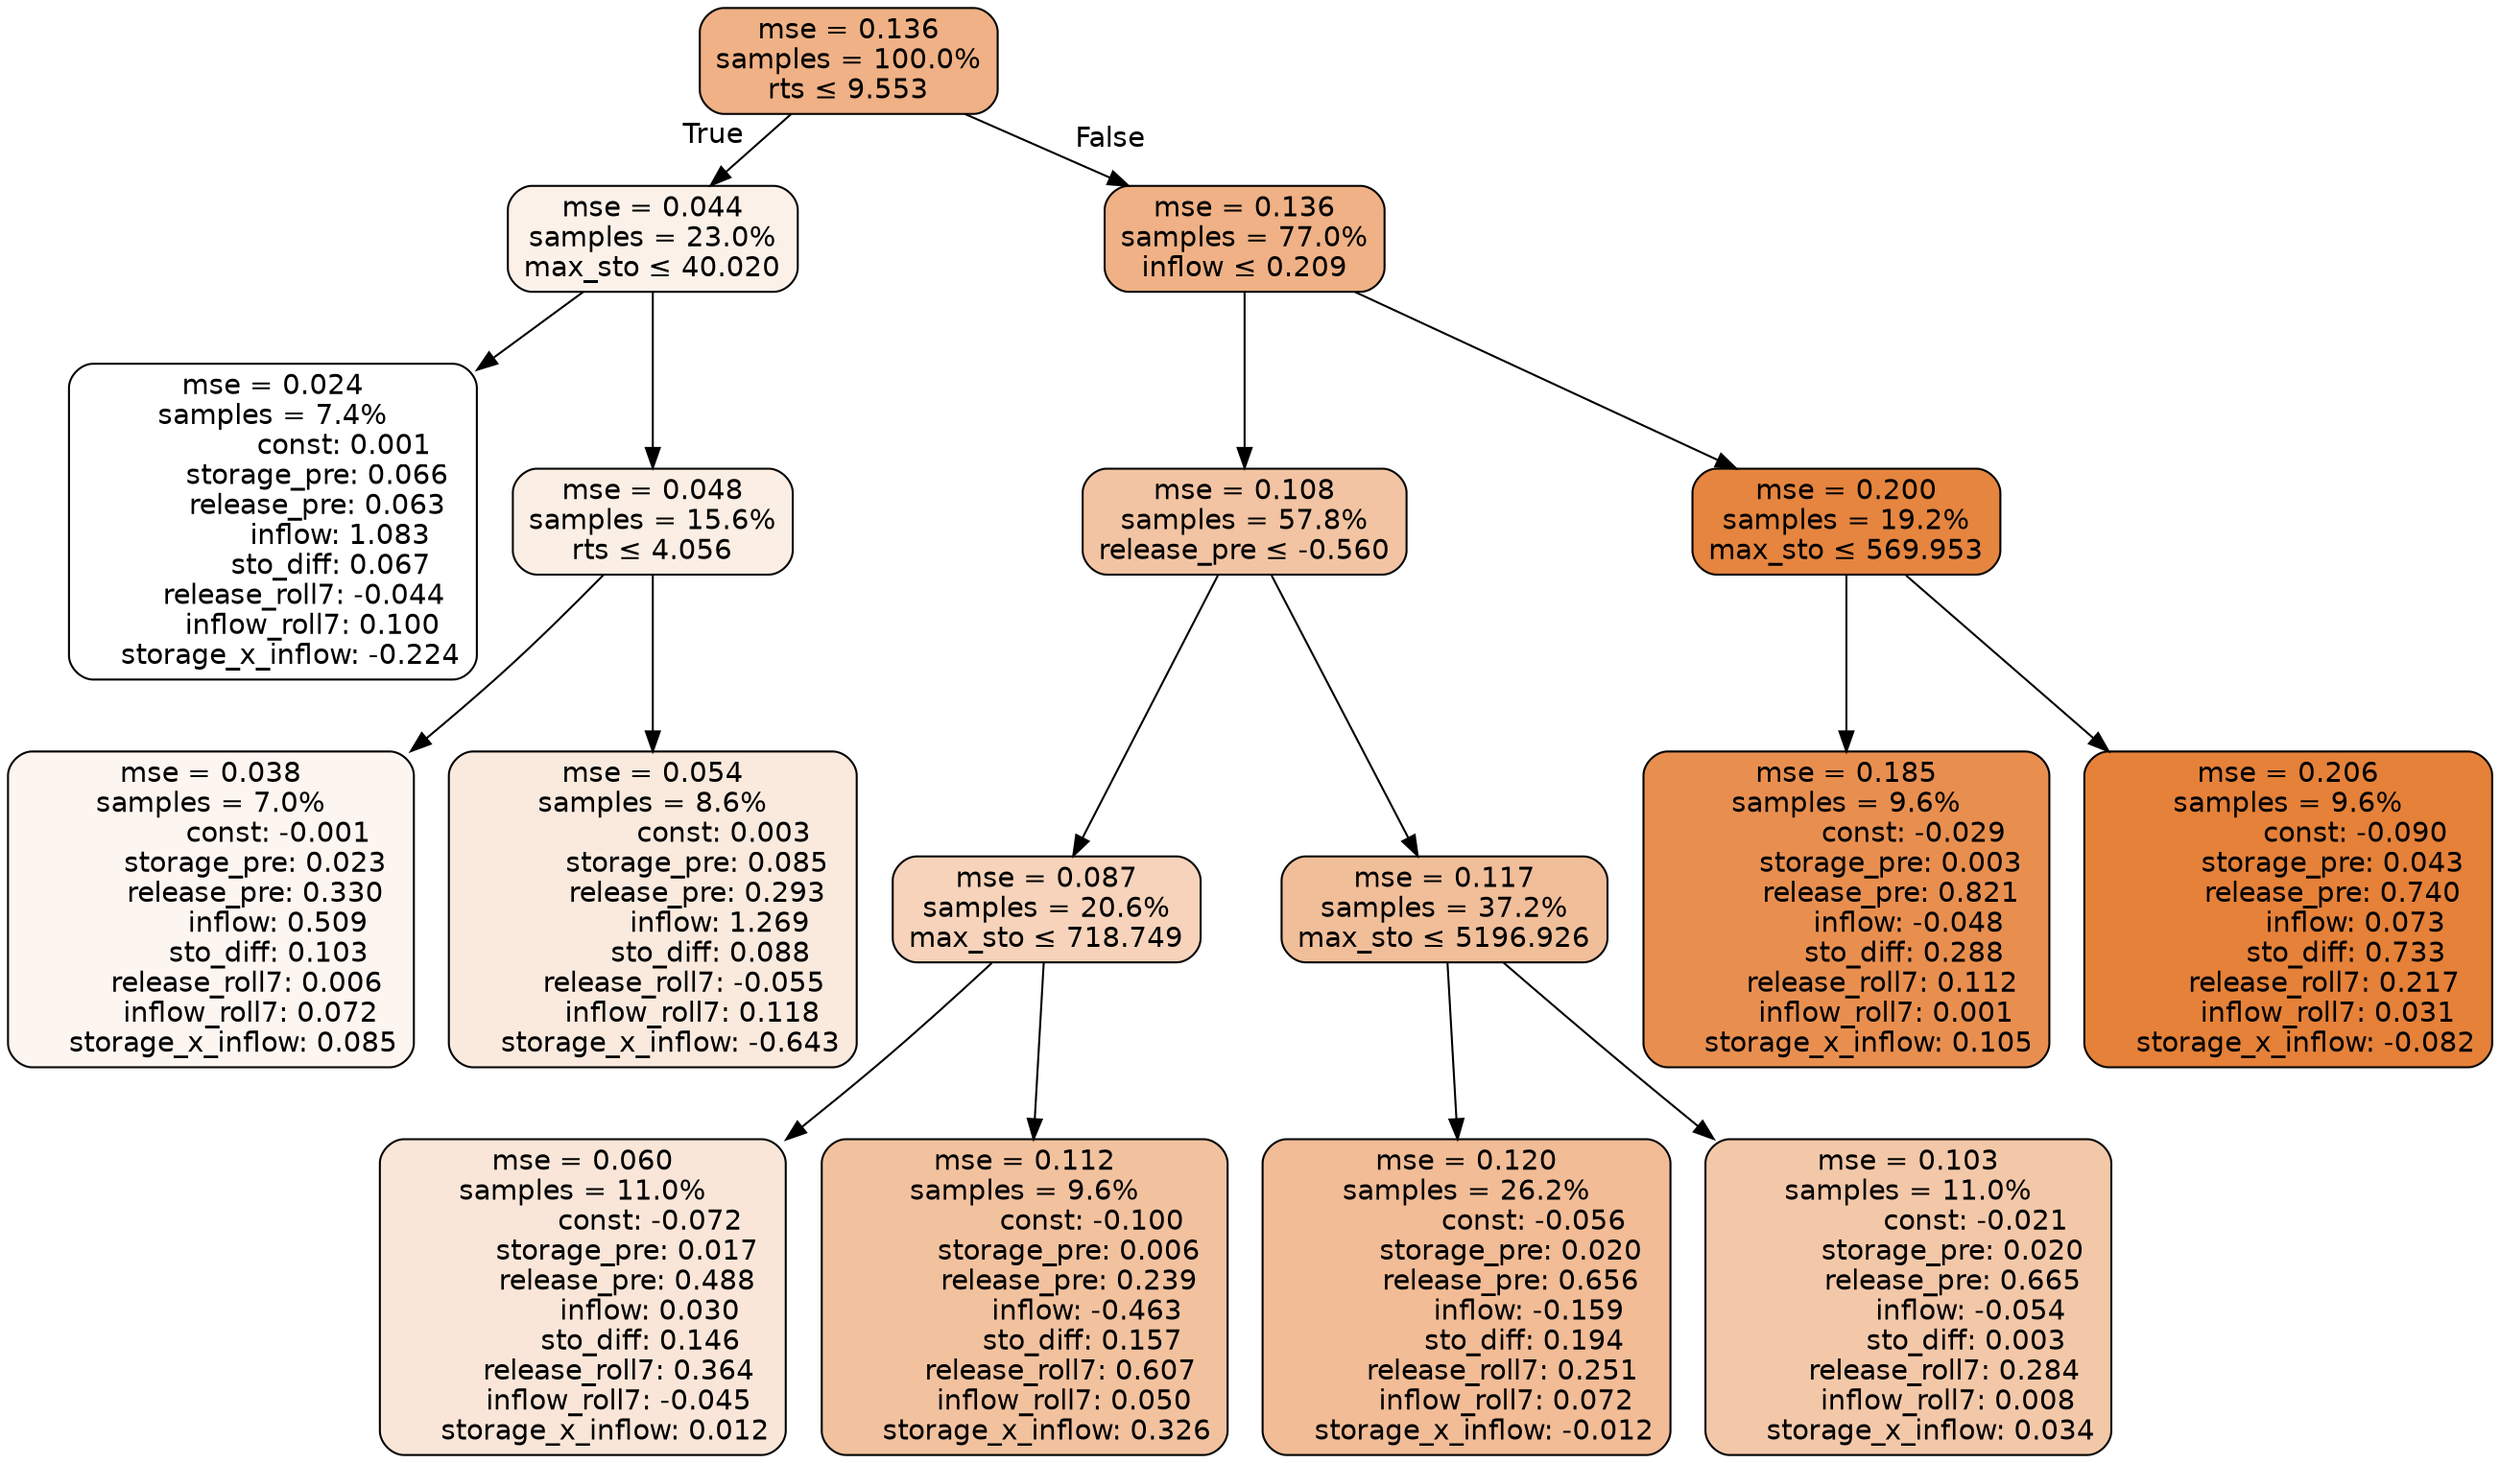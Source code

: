 digraph tree {
bgcolor="transparent"
node [shape=rectangle, style="filled, rounded", color="black", fontname=helvetica] ;
edge [fontname=helvetica] ;
	"0" [label="mse = 0.136
samples = 100.0%
rts &le; 9.553", fillcolor="#efb185"]
	"1" [label="mse = 0.044
samples = 23.0%
max_sto &le; 40.020", fillcolor="#fcf1e9"]
	"2" [label="mse = 0.024
samples = 7.4%
                const: 0.001
          storage_pre: 0.066
          release_pre: 0.063
               inflow: 1.083
             sto_diff: 0.067
       release_roll7: -0.044
         inflow_roll7: 0.100
    storage_x_inflow: -0.224", fillcolor="#ffffff"]
	"3" [label="mse = 0.048
samples = 15.6%
rts &le; 4.056", fillcolor="#fbeee4"]
	"4" [label="mse = 0.038
samples = 7.0%
               const: -0.001
          storage_pre: 0.023
          release_pre: 0.330
               inflow: 0.509
             sto_diff: 0.103
        release_roll7: 0.006
         inflow_roll7: 0.072
     storage_x_inflow: 0.085", fillcolor="#fdf5f0"]
	"5" [label="mse = 0.054
samples = 8.6%
                const: 0.003
          storage_pre: 0.085
          release_pre: 0.293
               inflow: 1.269
             sto_diff: 0.088
       release_roll7: -0.055
         inflow_roll7: 0.118
    storage_x_inflow: -0.643", fillcolor="#faeade"]
	"6" [label="mse = 0.136
samples = 77.0%
inflow &le; 0.209", fillcolor="#efb185"]
	"7" [label="mse = 0.108
samples = 57.8%
release_pre &le; -0.560", fillcolor="#f2c4a3"]
	"8" [label="mse = 0.087
samples = 20.6%
max_sto &le; 718.749", fillcolor="#f6d3ba"]
	"9" [label="mse = 0.060
samples = 11.0%
               const: -0.072
          storage_pre: 0.017
          release_pre: 0.488
               inflow: 0.030
             sto_diff: 0.146
        release_roll7: 0.364
        inflow_roll7: -0.045
     storage_x_inflow: 0.012", fillcolor="#f9e6d8"]
	"10" [label="mse = 0.112
samples = 9.6%
               const: -0.100
          storage_pre: 0.006
          release_pre: 0.239
              inflow: -0.463
             sto_diff: 0.157
        release_roll7: 0.607
         inflow_roll7: 0.050
     storage_x_inflow: 0.326", fillcolor="#f2c29f"]
	"11" [label="mse = 0.117
samples = 37.2%
max_sto &le; 5196.926", fillcolor="#f1be9a"]
	"12" [label="mse = 0.120
samples = 26.2%
               const: -0.056
          storage_pre: 0.020
          release_pre: 0.656
              inflow: -0.159
             sto_diff: 0.194
        release_roll7: 0.251
         inflow_roll7: 0.072
    storage_x_inflow: -0.012", fillcolor="#f1bc96"]
	"13" [label="mse = 0.103
samples = 11.0%
               const: -0.021
          storage_pre: 0.020
          release_pre: 0.665
              inflow: -0.054
             sto_diff: 0.003
        release_roll7: 0.284
         inflow_roll7: 0.008
     storage_x_inflow: 0.034", fillcolor="#f3c8a9"]
	"14" [label="mse = 0.200
samples = 19.2%
max_sto &le; 569.953", fillcolor="#e5853f"]
	"15" [label="mse = 0.185
samples = 9.6%
               const: -0.029
          storage_pre: 0.003
          release_pre: 0.821
              inflow: -0.048
             sto_diff: 0.288
        release_roll7: 0.112
         inflow_roll7: 0.001
     storage_x_inflow: 0.105", fillcolor="#e88f50"]
	"16" [label="mse = 0.206
samples = 9.6%
               const: -0.090
          storage_pre: 0.043
          release_pre: 0.740
               inflow: 0.073
             sto_diff: 0.733
        release_roll7: 0.217
         inflow_roll7: 0.031
    storage_x_inflow: -0.082", fillcolor="#e58139"]

	"0" -> "1" [labeldistance=2.5, labelangle=45, headlabel="True"]
	"1" -> "2"
	"1" -> "3"
	"3" -> "4"
	"3" -> "5"
	"0" -> "6" [labeldistance=2.5, labelangle=-45, headlabel="False"]
	"6" -> "7"
	"7" -> "8"
	"8" -> "9"
	"8" -> "10"
	"7" -> "11"
	"11" -> "12"
	"11" -> "13"
	"6" -> "14"
	"14" -> "15"
	"14" -> "16"
}